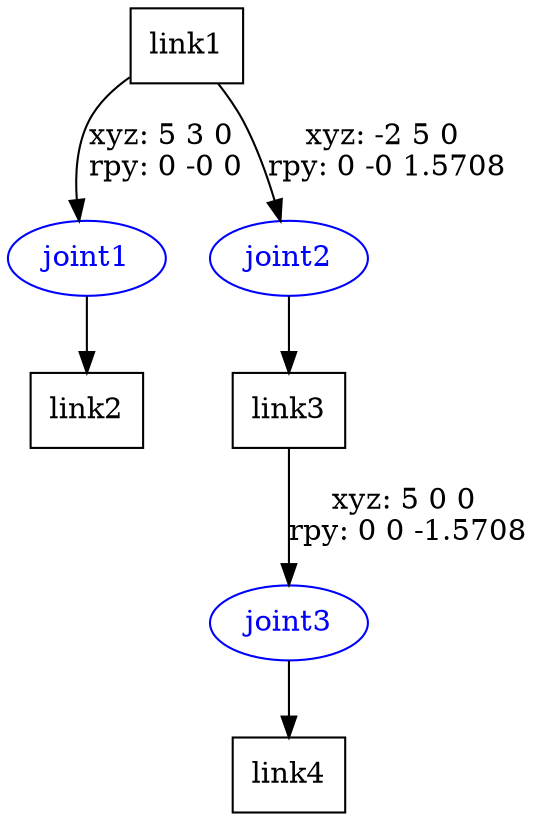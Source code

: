 digraph G {
node [shape=box];
"link1" [label="link1"];
"link2" [label="link2"];
"link3" [label="link3"];
"link4" [label="link4"];
node [shape=ellipse, color=blue, fontcolor=blue];
"link1" -> "joint1" [label="xyz: 5 3 0 \nrpy: 0 -0 0"]
"joint1" -> "link2"
"link1" -> "joint2" [label="xyz: -2 5 0 \nrpy: 0 -0 1.5708"]
"joint2" -> "link3"
"link3" -> "joint3" [label="xyz: 5 0 0 \nrpy: 0 0 -1.5708"]
"joint3" -> "link4"
}
